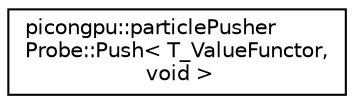 digraph "Graphical Class Hierarchy"
{
 // LATEX_PDF_SIZE
  edge [fontname="Helvetica",fontsize="10",labelfontname="Helvetica",labelfontsize="10"];
  node [fontname="Helvetica",fontsize="10",shape=record];
  rankdir="LR";
  Node0 [label="picongpu::particlePusher\lProbe::Push\< T_ValueFunctor,\l void \>",height=0.2,width=0.4,color="black", fillcolor="white", style="filled",URL="$structpicongpu_1_1particle_pusher_probe_1_1_push_3_01_t___value_functor_00_01void_01_4.html",tooltip=" "];
}
